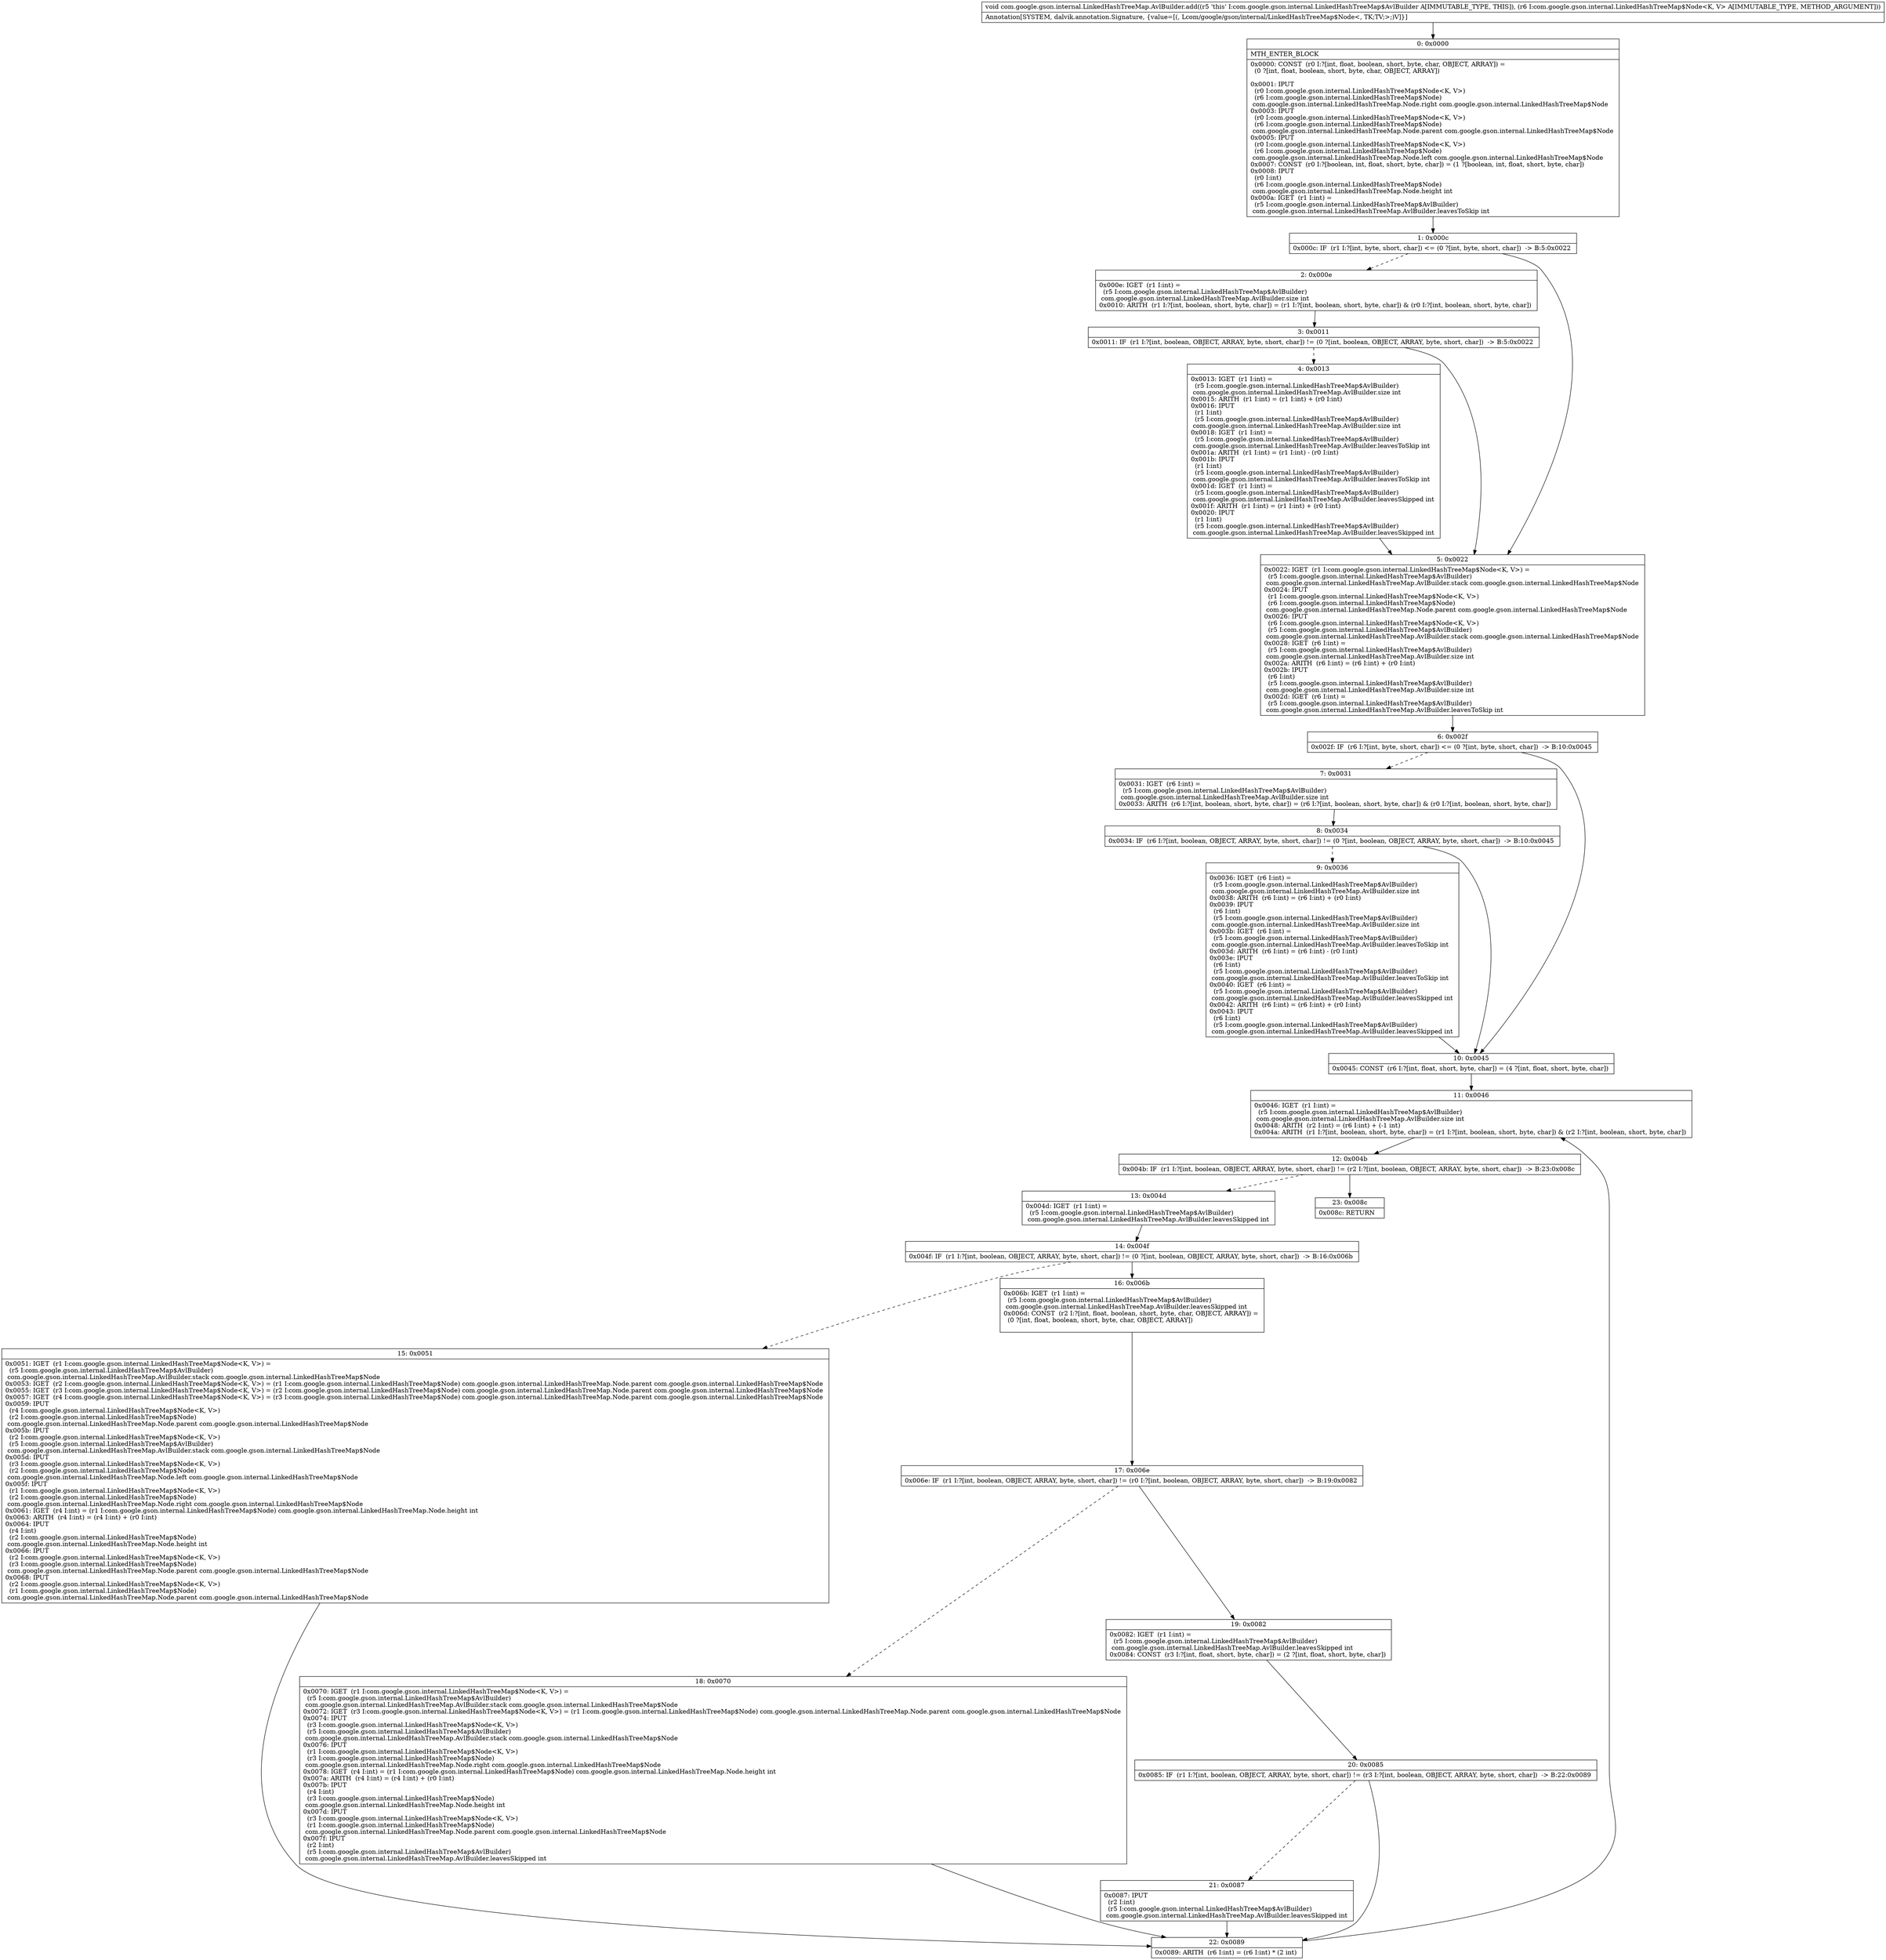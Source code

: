 digraph "CFG forcom.google.gson.internal.LinkedHashTreeMap.AvlBuilder.add(Lcom\/google\/gson\/internal\/LinkedHashTreeMap$Node;)V" {
Node_0 [shape=record,label="{0\:\ 0x0000|MTH_ENTER_BLOCK\l|0x0000: CONST  (r0 I:?[int, float, boolean, short, byte, char, OBJECT, ARRAY]) = \l  (0 ?[int, float, boolean, short, byte, char, OBJECT, ARRAY])\l \l0x0001: IPUT  \l  (r0 I:com.google.gson.internal.LinkedHashTreeMap$Node\<K, V\>)\l  (r6 I:com.google.gson.internal.LinkedHashTreeMap$Node)\l com.google.gson.internal.LinkedHashTreeMap.Node.right com.google.gson.internal.LinkedHashTreeMap$Node \l0x0003: IPUT  \l  (r0 I:com.google.gson.internal.LinkedHashTreeMap$Node\<K, V\>)\l  (r6 I:com.google.gson.internal.LinkedHashTreeMap$Node)\l com.google.gson.internal.LinkedHashTreeMap.Node.parent com.google.gson.internal.LinkedHashTreeMap$Node \l0x0005: IPUT  \l  (r0 I:com.google.gson.internal.LinkedHashTreeMap$Node\<K, V\>)\l  (r6 I:com.google.gson.internal.LinkedHashTreeMap$Node)\l com.google.gson.internal.LinkedHashTreeMap.Node.left com.google.gson.internal.LinkedHashTreeMap$Node \l0x0007: CONST  (r0 I:?[boolean, int, float, short, byte, char]) = (1 ?[boolean, int, float, short, byte, char]) \l0x0008: IPUT  \l  (r0 I:int)\l  (r6 I:com.google.gson.internal.LinkedHashTreeMap$Node)\l com.google.gson.internal.LinkedHashTreeMap.Node.height int \l0x000a: IGET  (r1 I:int) = \l  (r5 I:com.google.gson.internal.LinkedHashTreeMap$AvlBuilder)\l com.google.gson.internal.LinkedHashTreeMap.AvlBuilder.leavesToSkip int \l}"];
Node_1 [shape=record,label="{1\:\ 0x000c|0x000c: IF  (r1 I:?[int, byte, short, char]) \<= (0 ?[int, byte, short, char])  \-\> B:5:0x0022 \l}"];
Node_2 [shape=record,label="{2\:\ 0x000e|0x000e: IGET  (r1 I:int) = \l  (r5 I:com.google.gson.internal.LinkedHashTreeMap$AvlBuilder)\l com.google.gson.internal.LinkedHashTreeMap.AvlBuilder.size int \l0x0010: ARITH  (r1 I:?[int, boolean, short, byte, char]) = (r1 I:?[int, boolean, short, byte, char]) & (r0 I:?[int, boolean, short, byte, char]) \l}"];
Node_3 [shape=record,label="{3\:\ 0x0011|0x0011: IF  (r1 I:?[int, boolean, OBJECT, ARRAY, byte, short, char]) != (0 ?[int, boolean, OBJECT, ARRAY, byte, short, char])  \-\> B:5:0x0022 \l}"];
Node_4 [shape=record,label="{4\:\ 0x0013|0x0013: IGET  (r1 I:int) = \l  (r5 I:com.google.gson.internal.LinkedHashTreeMap$AvlBuilder)\l com.google.gson.internal.LinkedHashTreeMap.AvlBuilder.size int \l0x0015: ARITH  (r1 I:int) = (r1 I:int) + (r0 I:int) \l0x0016: IPUT  \l  (r1 I:int)\l  (r5 I:com.google.gson.internal.LinkedHashTreeMap$AvlBuilder)\l com.google.gson.internal.LinkedHashTreeMap.AvlBuilder.size int \l0x0018: IGET  (r1 I:int) = \l  (r5 I:com.google.gson.internal.LinkedHashTreeMap$AvlBuilder)\l com.google.gson.internal.LinkedHashTreeMap.AvlBuilder.leavesToSkip int \l0x001a: ARITH  (r1 I:int) = (r1 I:int) \- (r0 I:int) \l0x001b: IPUT  \l  (r1 I:int)\l  (r5 I:com.google.gson.internal.LinkedHashTreeMap$AvlBuilder)\l com.google.gson.internal.LinkedHashTreeMap.AvlBuilder.leavesToSkip int \l0x001d: IGET  (r1 I:int) = \l  (r5 I:com.google.gson.internal.LinkedHashTreeMap$AvlBuilder)\l com.google.gson.internal.LinkedHashTreeMap.AvlBuilder.leavesSkipped int \l0x001f: ARITH  (r1 I:int) = (r1 I:int) + (r0 I:int) \l0x0020: IPUT  \l  (r1 I:int)\l  (r5 I:com.google.gson.internal.LinkedHashTreeMap$AvlBuilder)\l com.google.gson.internal.LinkedHashTreeMap.AvlBuilder.leavesSkipped int \l}"];
Node_5 [shape=record,label="{5\:\ 0x0022|0x0022: IGET  (r1 I:com.google.gson.internal.LinkedHashTreeMap$Node\<K, V\>) = \l  (r5 I:com.google.gson.internal.LinkedHashTreeMap$AvlBuilder)\l com.google.gson.internal.LinkedHashTreeMap.AvlBuilder.stack com.google.gson.internal.LinkedHashTreeMap$Node \l0x0024: IPUT  \l  (r1 I:com.google.gson.internal.LinkedHashTreeMap$Node\<K, V\>)\l  (r6 I:com.google.gson.internal.LinkedHashTreeMap$Node)\l com.google.gson.internal.LinkedHashTreeMap.Node.parent com.google.gson.internal.LinkedHashTreeMap$Node \l0x0026: IPUT  \l  (r6 I:com.google.gson.internal.LinkedHashTreeMap$Node\<K, V\>)\l  (r5 I:com.google.gson.internal.LinkedHashTreeMap$AvlBuilder)\l com.google.gson.internal.LinkedHashTreeMap.AvlBuilder.stack com.google.gson.internal.LinkedHashTreeMap$Node \l0x0028: IGET  (r6 I:int) = \l  (r5 I:com.google.gson.internal.LinkedHashTreeMap$AvlBuilder)\l com.google.gson.internal.LinkedHashTreeMap.AvlBuilder.size int \l0x002a: ARITH  (r6 I:int) = (r6 I:int) + (r0 I:int) \l0x002b: IPUT  \l  (r6 I:int)\l  (r5 I:com.google.gson.internal.LinkedHashTreeMap$AvlBuilder)\l com.google.gson.internal.LinkedHashTreeMap.AvlBuilder.size int \l0x002d: IGET  (r6 I:int) = \l  (r5 I:com.google.gson.internal.LinkedHashTreeMap$AvlBuilder)\l com.google.gson.internal.LinkedHashTreeMap.AvlBuilder.leavesToSkip int \l}"];
Node_6 [shape=record,label="{6\:\ 0x002f|0x002f: IF  (r6 I:?[int, byte, short, char]) \<= (0 ?[int, byte, short, char])  \-\> B:10:0x0045 \l}"];
Node_7 [shape=record,label="{7\:\ 0x0031|0x0031: IGET  (r6 I:int) = \l  (r5 I:com.google.gson.internal.LinkedHashTreeMap$AvlBuilder)\l com.google.gson.internal.LinkedHashTreeMap.AvlBuilder.size int \l0x0033: ARITH  (r6 I:?[int, boolean, short, byte, char]) = (r6 I:?[int, boolean, short, byte, char]) & (r0 I:?[int, boolean, short, byte, char]) \l}"];
Node_8 [shape=record,label="{8\:\ 0x0034|0x0034: IF  (r6 I:?[int, boolean, OBJECT, ARRAY, byte, short, char]) != (0 ?[int, boolean, OBJECT, ARRAY, byte, short, char])  \-\> B:10:0x0045 \l}"];
Node_9 [shape=record,label="{9\:\ 0x0036|0x0036: IGET  (r6 I:int) = \l  (r5 I:com.google.gson.internal.LinkedHashTreeMap$AvlBuilder)\l com.google.gson.internal.LinkedHashTreeMap.AvlBuilder.size int \l0x0038: ARITH  (r6 I:int) = (r6 I:int) + (r0 I:int) \l0x0039: IPUT  \l  (r6 I:int)\l  (r5 I:com.google.gson.internal.LinkedHashTreeMap$AvlBuilder)\l com.google.gson.internal.LinkedHashTreeMap.AvlBuilder.size int \l0x003b: IGET  (r6 I:int) = \l  (r5 I:com.google.gson.internal.LinkedHashTreeMap$AvlBuilder)\l com.google.gson.internal.LinkedHashTreeMap.AvlBuilder.leavesToSkip int \l0x003d: ARITH  (r6 I:int) = (r6 I:int) \- (r0 I:int) \l0x003e: IPUT  \l  (r6 I:int)\l  (r5 I:com.google.gson.internal.LinkedHashTreeMap$AvlBuilder)\l com.google.gson.internal.LinkedHashTreeMap.AvlBuilder.leavesToSkip int \l0x0040: IGET  (r6 I:int) = \l  (r5 I:com.google.gson.internal.LinkedHashTreeMap$AvlBuilder)\l com.google.gson.internal.LinkedHashTreeMap.AvlBuilder.leavesSkipped int \l0x0042: ARITH  (r6 I:int) = (r6 I:int) + (r0 I:int) \l0x0043: IPUT  \l  (r6 I:int)\l  (r5 I:com.google.gson.internal.LinkedHashTreeMap$AvlBuilder)\l com.google.gson.internal.LinkedHashTreeMap.AvlBuilder.leavesSkipped int \l}"];
Node_10 [shape=record,label="{10\:\ 0x0045|0x0045: CONST  (r6 I:?[int, float, short, byte, char]) = (4 ?[int, float, short, byte, char]) \l}"];
Node_11 [shape=record,label="{11\:\ 0x0046|0x0046: IGET  (r1 I:int) = \l  (r5 I:com.google.gson.internal.LinkedHashTreeMap$AvlBuilder)\l com.google.gson.internal.LinkedHashTreeMap.AvlBuilder.size int \l0x0048: ARITH  (r2 I:int) = (r6 I:int) + (\-1 int) \l0x004a: ARITH  (r1 I:?[int, boolean, short, byte, char]) = (r1 I:?[int, boolean, short, byte, char]) & (r2 I:?[int, boolean, short, byte, char]) \l}"];
Node_12 [shape=record,label="{12\:\ 0x004b|0x004b: IF  (r1 I:?[int, boolean, OBJECT, ARRAY, byte, short, char]) != (r2 I:?[int, boolean, OBJECT, ARRAY, byte, short, char])  \-\> B:23:0x008c \l}"];
Node_13 [shape=record,label="{13\:\ 0x004d|0x004d: IGET  (r1 I:int) = \l  (r5 I:com.google.gson.internal.LinkedHashTreeMap$AvlBuilder)\l com.google.gson.internal.LinkedHashTreeMap.AvlBuilder.leavesSkipped int \l}"];
Node_14 [shape=record,label="{14\:\ 0x004f|0x004f: IF  (r1 I:?[int, boolean, OBJECT, ARRAY, byte, short, char]) != (0 ?[int, boolean, OBJECT, ARRAY, byte, short, char])  \-\> B:16:0x006b \l}"];
Node_15 [shape=record,label="{15\:\ 0x0051|0x0051: IGET  (r1 I:com.google.gson.internal.LinkedHashTreeMap$Node\<K, V\>) = \l  (r5 I:com.google.gson.internal.LinkedHashTreeMap$AvlBuilder)\l com.google.gson.internal.LinkedHashTreeMap.AvlBuilder.stack com.google.gson.internal.LinkedHashTreeMap$Node \l0x0053: IGET  (r2 I:com.google.gson.internal.LinkedHashTreeMap$Node\<K, V\>) = (r1 I:com.google.gson.internal.LinkedHashTreeMap$Node) com.google.gson.internal.LinkedHashTreeMap.Node.parent com.google.gson.internal.LinkedHashTreeMap$Node \l0x0055: IGET  (r3 I:com.google.gson.internal.LinkedHashTreeMap$Node\<K, V\>) = (r2 I:com.google.gson.internal.LinkedHashTreeMap$Node) com.google.gson.internal.LinkedHashTreeMap.Node.parent com.google.gson.internal.LinkedHashTreeMap$Node \l0x0057: IGET  (r4 I:com.google.gson.internal.LinkedHashTreeMap$Node\<K, V\>) = (r3 I:com.google.gson.internal.LinkedHashTreeMap$Node) com.google.gson.internal.LinkedHashTreeMap.Node.parent com.google.gson.internal.LinkedHashTreeMap$Node \l0x0059: IPUT  \l  (r4 I:com.google.gson.internal.LinkedHashTreeMap$Node\<K, V\>)\l  (r2 I:com.google.gson.internal.LinkedHashTreeMap$Node)\l com.google.gson.internal.LinkedHashTreeMap.Node.parent com.google.gson.internal.LinkedHashTreeMap$Node \l0x005b: IPUT  \l  (r2 I:com.google.gson.internal.LinkedHashTreeMap$Node\<K, V\>)\l  (r5 I:com.google.gson.internal.LinkedHashTreeMap$AvlBuilder)\l com.google.gson.internal.LinkedHashTreeMap.AvlBuilder.stack com.google.gson.internal.LinkedHashTreeMap$Node \l0x005d: IPUT  \l  (r3 I:com.google.gson.internal.LinkedHashTreeMap$Node\<K, V\>)\l  (r2 I:com.google.gson.internal.LinkedHashTreeMap$Node)\l com.google.gson.internal.LinkedHashTreeMap.Node.left com.google.gson.internal.LinkedHashTreeMap$Node \l0x005f: IPUT  \l  (r1 I:com.google.gson.internal.LinkedHashTreeMap$Node\<K, V\>)\l  (r2 I:com.google.gson.internal.LinkedHashTreeMap$Node)\l com.google.gson.internal.LinkedHashTreeMap.Node.right com.google.gson.internal.LinkedHashTreeMap$Node \l0x0061: IGET  (r4 I:int) = (r1 I:com.google.gson.internal.LinkedHashTreeMap$Node) com.google.gson.internal.LinkedHashTreeMap.Node.height int \l0x0063: ARITH  (r4 I:int) = (r4 I:int) + (r0 I:int) \l0x0064: IPUT  \l  (r4 I:int)\l  (r2 I:com.google.gson.internal.LinkedHashTreeMap$Node)\l com.google.gson.internal.LinkedHashTreeMap.Node.height int \l0x0066: IPUT  \l  (r2 I:com.google.gson.internal.LinkedHashTreeMap$Node\<K, V\>)\l  (r3 I:com.google.gson.internal.LinkedHashTreeMap$Node)\l com.google.gson.internal.LinkedHashTreeMap.Node.parent com.google.gson.internal.LinkedHashTreeMap$Node \l0x0068: IPUT  \l  (r2 I:com.google.gson.internal.LinkedHashTreeMap$Node\<K, V\>)\l  (r1 I:com.google.gson.internal.LinkedHashTreeMap$Node)\l com.google.gson.internal.LinkedHashTreeMap.Node.parent com.google.gson.internal.LinkedHashTreeMap$Node \l}"];
Node_16 [shape=record,label="{16\:\ 0x006b|0x006b: IGET  (r1 I:int) = \l  (r5 I:com.google.gson.internal.LinkedHashTreeMap$AvlBuilder)\l com.google.gson.internal.LinkedHashTreeMap.AvlBuilder.leavesSkipped int \l0x006d: CONST  (r2 I:?[int, float, boolean, short, byte, char, OBJECT, ARRAY]) = \l  (0 ?[int, float, boolean, short, byte, char, OBJECT, ARRAY])\l \l}"];
Node_17 [shape=record,label="{17\:\ 0x006e|0x006e: IF  (r1 I:?[int, boolean, OBJECT, ARRAY, byte, short, char]) != (r0 I:?[int, boolean, OBJECT, ARRAY, byte, short, char])  \-\> B:19:0x0082 \l}"];
Node_18 [shape=record,label="{18\:\ 0x0070|0x0070: IGET  (r1 I:com.google.gson.internal.LinkedHashTreeMap$Node\<K, V\>) = \l  (r5 I:com.google.gson.internal.LinkedHashTreeMap$AvlBuilder)\l com.google.gson.internal.LinkedHashTreeMap.AvlBuilder.stack com.google.gson.internal.LinkedHashTreeMap$Node \l0x0072: IGET  (r3 I:com.google.gson.internal.LinkedHashTreeMap$Node\<K, V\>) = (r1 I:com.google.gson.internal.LinkedHashTreeMap$Node) com.google.gson.internal.LinkedHashTreeMap.Node.parent com.google.gson.internal.LinkedHashTreeMap$Node \l0x0074: IPUT  \l  (r3 I:com.google.gson.internal.LinkedHashTreeMap$Node\<K, V\>)\l  (r5 I:com.google.gson.internal.LinkedHashTreeMap$AvlBuilder)\l com.google.gson.internal.LinkedHashTreeMap.AvlBuilder.stack com.google.gson.internal.LinkedHashTreeMap$Node \l0x0076: IPUT  \l  (r1 I:com.google.gson.internal.LinkedHashTreeMap$Node\<K, V\>)\l  (r3 I:com.google.gson.internal.LinkedHashTreeMap$Node)\l com.google.gson.internal.LinkedHashTreeMap.Node.right com.google.gson.internal.LinkedHashTreeMap$Node \l0x0078: IGET  (r4 I:int) = (r1 I:com.google.gson.internal.LinkedHashTreeMap$Node) com.google.gson.internal.LinkedHashTreeMap.Node.height int \l0x007a: ARITH  (r4 I:int) = (r4 I:int) + (r0 I:int) \l0x007b: IPUT  \l  (r4 I:int)\l  (r3 I:com.google.gson.internal.LinkedHashTreeMap$Node)\l com.google.gson.internal.LinkedHashTreeMap.Node.height int \l0x007d: IPUT  \l  (r3 I:com.google.gson.internal.LinkedHashTreeMap$Node\<K, V\>)\l  (r1 I:com.google.gson.internal.LinkedHashTreeMap$Node)\l com.google.gson.internal.LinkedHashTreeMap.Node.parent com.google.gson.internal.LinkedHashTreeMap$Node \l0x007f: IPUT  \l  (r2 I:int)\l  (r5 I:com.google.gson.internal.LinkedHashTreeMap$AvlBuilder)\l com.google.gson.internal.LinkedHashTreeMap.AvlBuilder.leavesSkipped int \l}"];
Node_19 [shape=record,label="{19\:\ 0x0082|0x0082: IGET  (r1 I:int) = \l  (r5 I:com.google.gson.internal.LinkedHashTreeMap$AvlBuilder)\l com.google.gson.internal.LinkedHashTreeMap.AvlBuilder.leavesSkipped int \l0x0084: CONST  (r3 I:?[int, float, short, byte, char]) = (2 ?[int, float, short, byte, char]) \l}"];
Node_20 [shape=record,label="{20\:\ 0x0085|0x0085: IF  (r1 I:?[int, boolean, OBJECT, ARRAY, byte, short, char]) != (r3 I:?[int, boolean, OBJECT, ARRAY, byte, short, char])  \-\> B:22:0x0089 \l}"];
Node_21 [shape=record,label="{21\:\ 0x0087|0x0087: IPUT  \l  (r2 I:int)\l  (r5 I:com.google.gson.internal.LinkedHashTreeMap$AvlBuilder)\l com.google.gson.internal.LinkedHashTreeMap.AvlBuilder.leavesSkipped int \l}"];
Node_22 [shape=record,label="{22\:\ 0x0089|0x0089: ARITH  (r6 I:int) = (r6 I:int) * (2 int) \l}"];
Node_23 [shape=record,label="{23\:\ 0x008c|0x008c: RETURN   \l}"];
MethodNode[shape=record,label="{void com.google.gson.internal.LinkedHashTreeMap.AvlBuilder.add((r5 'this' I:com.google.gson.internal.LinkedHashTreeMap$AvlBuilder A[IMMUTABLE_TYPE, THIS]), (r6 I:com.google.gson.internal.LinkedHashTreeMap$Node\<K, V\> A[IMMUTABLE_TYPE, METHOD_ARGUMENT]))  | Annotation[SYSTEM, dalvik.annotation.Signature, \{value=[(, Lcom\/google\/gson\/internal\/LinkedHashTreeMap$Node\<, TK;TV;\>;)V]\}]\l}"];
MethodNode -> Node_0;
Node_0 -> Node_1;
Node_1 -> Node_2[style=dashed];
Node_1 -> Node_5;
Node_2 -> Node_3;
Node_3 -> Node_4[style=dashed];
Node_3 -> Node_5;
Node_4 -> Node_5;
Node_5 -> Node_6;
Node_6 -> Node_7[style=dashed];
Node_6 -> Node_10;
Node_7 -> Node_8;
Node_8 -> Node_9[style=dashed];
Node_8 -> Node_10;
Node_9 -> Node_10;
Node_10 -> Node_11;
Node_11 -> Node_12;
Node_12 -> Node_13[style=dashed];
Node_12 -> Node_23;
Node_13 -> Node_14;
Node_14 -> Node_15[style=dashed];
Node_14 -> Node_16;
Node_15 -> Node_22;
Node_16 -> Node_17;
Node_17 -> Node_18[style=dashed];
Node_17 -> Node_19;
Node_18 -> Node_22;
Node_19 -> Node_20;
Node_20 -> Node_21[style=dashed];
Node_20 -> Node_22;
Node_21 -> Node_22;
Node_22 -> Node_11;
}


